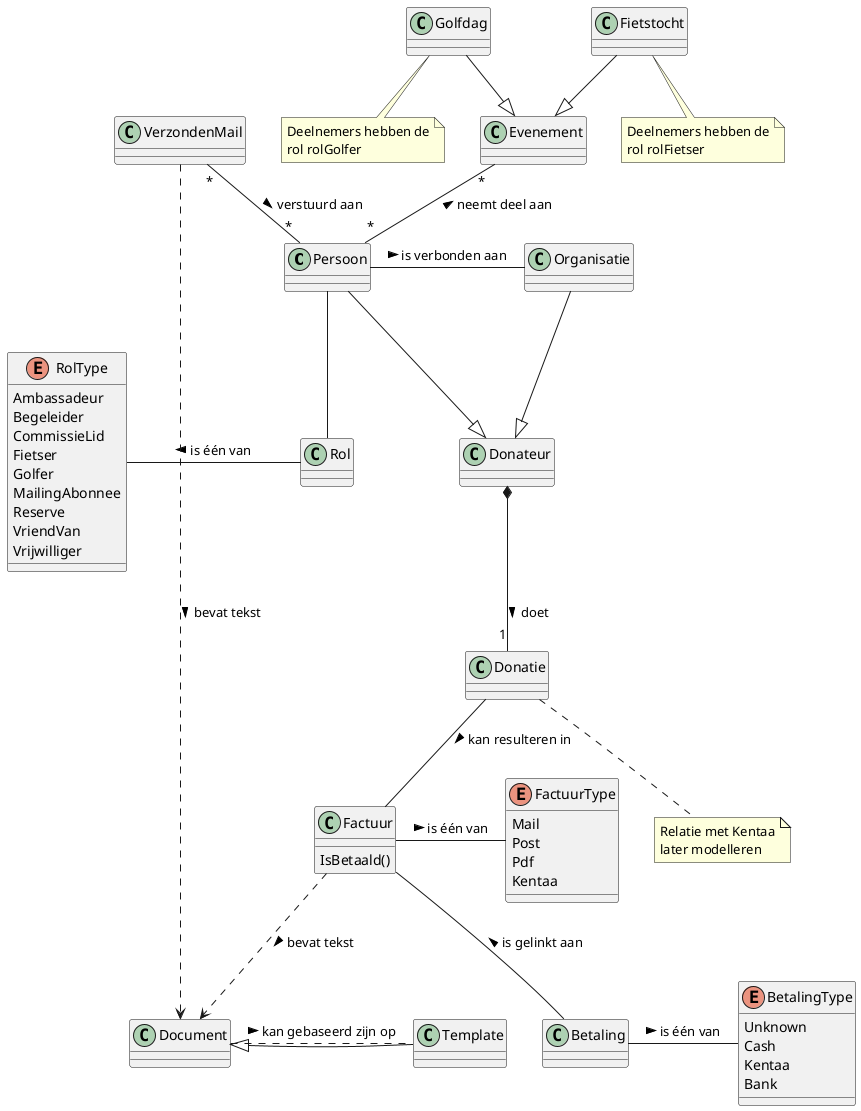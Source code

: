 @startuml
Class Persoon {
}

Class Rol {
}

enum RolType {
  Ambassadeur 
  Begeleider
  CommissieLid
  Fietser 
  Golfer
  MailingAbonnee
  Reserve 
  VriendVan
  Vrijwilliger
}

Class Organisatie {
}
Persoon -right- Organisatie : > is verbonden aan

Persoon -down- Rol
Rol -left- RolType : is één van >

Class VerzondenMail {
}

Class Donateur {
}

class Donatie {
}

note "Relatie met Kentaa\nlater modelleren" as Note3
Donatie .. Note3

Donateur <|-up- Persoon
Donateur <|-up- Organisatie
Donateur *-- "1" Donatie : doet >

class Factuur {
  IsBetaald()
}
enum FactuurType {
  Mail
  Post
  Pdf
  Kentaa
}
Factuur -right- FactuurType : is één van >

class Betaling {
  
}
enum BetalingType {
  Unknown
  Cash
  Kentaa
  Bank
}
Betaling -right- BetalingType : is één van >

Donatie -- Factuur : > kan resulteren in
Factuur -- Betaling : < is gelinkt aan

class Document {

}
class Template {

}
Document <|-right- Template
Document .. Template : > kan gebaseerd zijn op 

Factuur ..> Document : > bevat tekst
VerzondenMail ..> Document : > bevat tekst

class Evenement {

}
class Fietstocht {

}
note "Deelnemers hebben de\nrol rolFietser" as Note1
Fietstocht .. Note1
class Golfdag {

}
note "Deelnemers hebben de\nrol rolGolfer" as Note2
Golfdag .. Note2

Evenement <|-up- Fietstocht
Evenement <|-up- Golfdag

VerzondenMail "*" -down- "*" Persoon : > verstuurd aan
Evenement "*" -down- "*" Persoon : < neemt deel aan

@enduml
